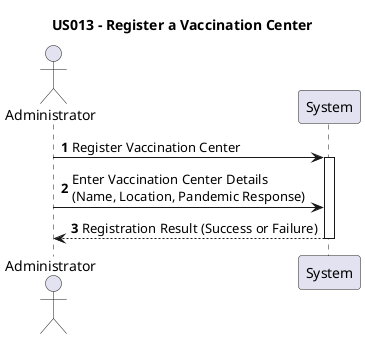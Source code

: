 @startuml
title US013 - Register a Vaccination Center
autonumber
actor Administrator as Admin

Admin -> System: Register Vaccination Center
activate System

' Administrator provides details for the vaccination center
Admin -> System: Enter Vaccination Center Details\n(Name, Location, Pandemic Response)

' System processes the request and confirms the registration
System --> Admin: Registration Result (Success or Failure)

deactivate System
@enduml
